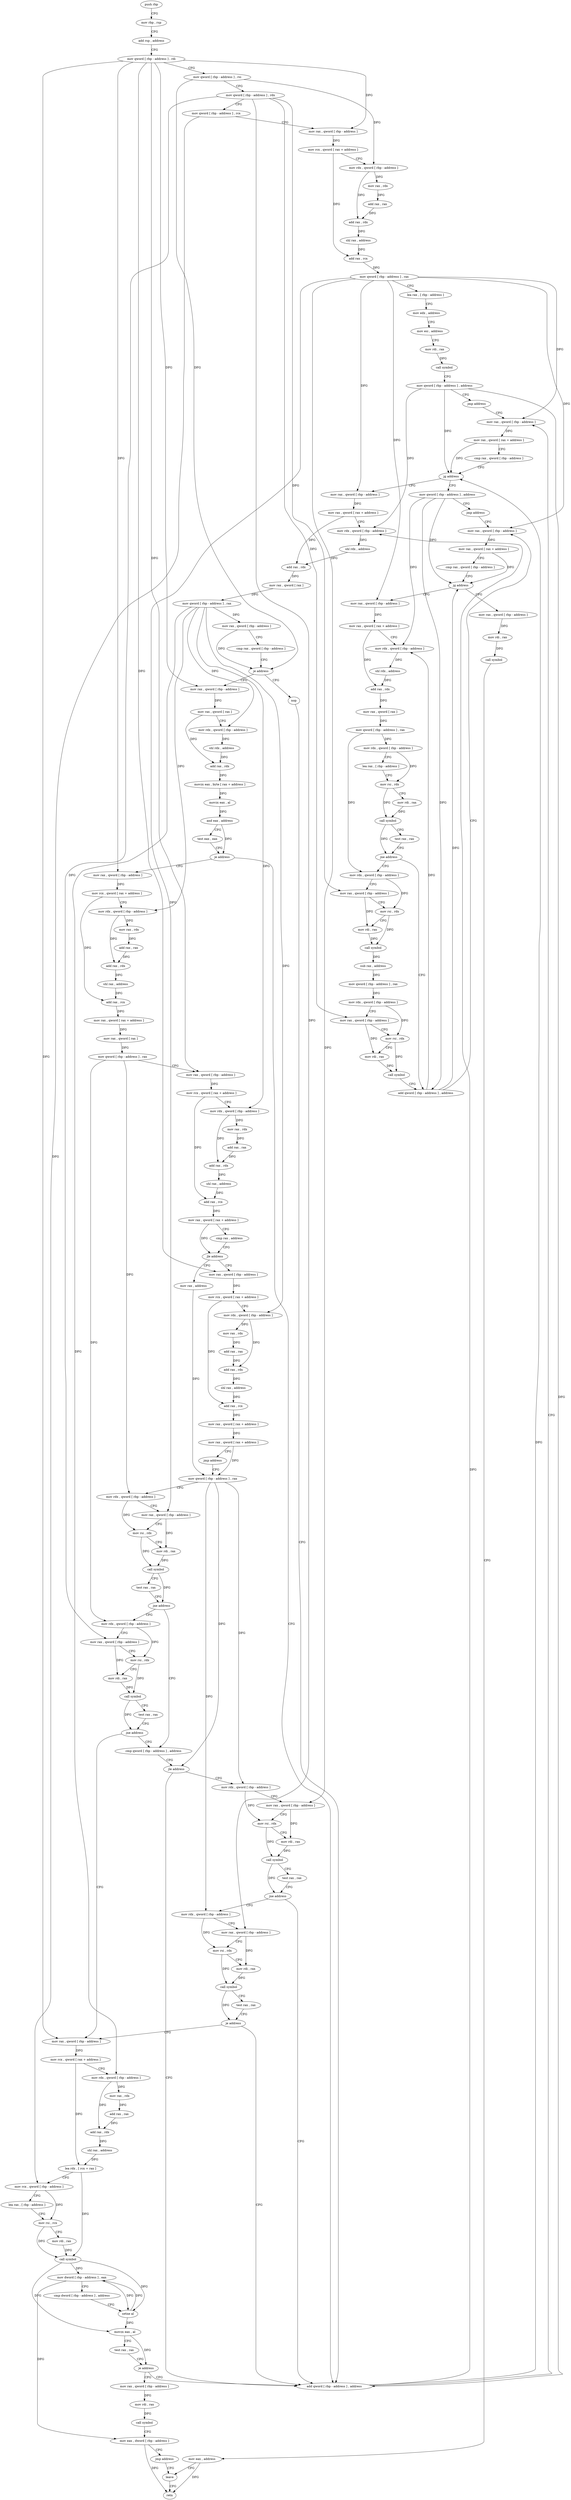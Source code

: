 digraph "func" {
"4431640" [label = "push rbp" ]
"4431641" [label = "mov rbp , rsp" ]
"4431644" [label = "add rsp , address" ]
"4431648" [label = "mov qword [ rbp - address ] , rdi" ]
"4431652" [label = "mov qword [ rbp - address ] , rsi" ]
"4431656" [label = "mov qword [ rbp - address ] , rdx" ]
"4431660" [label = "mov qword [ rbp - address ] , rcx" ]
"4431664" [label = "mov rax , qword [ rbp - address ]" ]
"4431668" [label = "mov rcx , qword [ rax + address ]" ]
"4431672" [label = "mov rdx , qword [ rbp - address ]" ]
"4431676" [label = "mov rax , rdx" ]
"4431679" [label = "add rax , rax" ]
"4431682" [label = "add rax , rdx" ]
"4431685" [label = "shl rax , address" ]
"4431689" [label = "add rax , rcx" ]
"4431692" [label = "mov qword [ rbp - address ] , rax" ]
"4431696" [label = "lea rax , [ rbp - address ]" ]
"4431700" [label = "mov edx , address" ]
"4431705" [label = "mov esi , address" ]
"4431710" [label = "mov rdi , rax" ]
"4431713" [label = "call symbol" ]
"4431718" [label = "mov qword [ rbp - address ] , address" ]
"4431726" [label = "jmp address" ]
"4432132" [label = "mov rax , qword [ rbp - address ]" ]
"4432136" [label = "mov rax , qword [ rax + address ]" ]
"4432140" [label = "cmp rax , qword [ rbp - address ]" ]
"4432144" [label = "jg address" ]
"4431731" [label = "mov rax , qword [ rbp - address ]" ]
"4432150" [label = "mov qword [ rbp - address ] , address" ]
"4431735" [label = "mov rax , qword [ rax + address ]" ]
"4431739" [label = "mov rdx , qword [ rbp - address ]" ]
"4431743" [label = "shl rdx , address" ]
"4431747" [label = "add rax , rdx" ]
"4431750" [label = "mov rax , qword [ rax ]" ]
"4431753" [label = "mov qword [ rbp - address ] , rax" ]
"4431757" [label = "mov rax , qword [ rbp - address ]" ]
"4431761" [label = "cmp rax , qword [ rbp - address ]" ]
"4431765" [label = "je address" ]
"4432126" [label = "nop" ]
"4431771" [label = "mov rax , qword [ rbp - address ]" ]
"4432158" [label = "jmp address" ]
"4432261" [label = "mov rax , qword [ rbp - address ]" ]
"4432127" [label = "add qword [ rbp - address ] , address" ]
"4431775" [label = "mov rax , qword [ rax ]" ]
"4431778" [label = "mov rdx , qword [ rbp - address ]" ]
"4431782" [label = "shl rdx , address" ]
"4431786" [label = "add rax , rdx" ]
"4431789" [label = "movzx eax , byte [ rax + address ]" ]
"4431793" [label = "movzx eax , al" ]
"4431796" [label = "and eax , address" ]
"4431799" [label = "test eax , eax" ]
"4431801" [label = "je address" ]
"4431807" [label = "mov rax , qword [ rbp - address ]" ]
"4432265" [label = "mov rax , qword [ rax + address ]" ]
"4432269" [label = "cmp rax , qword [ rbp - address ]" ]
"4432273" [label = "jg address" ]
"4432160" [label = "mov rax , qword [ rbp - address ]" ]
"4432275" [label = "mov rax , qword [ rbp - address ]" ]
"4431811" [label = "mov rcx , qword [ rax + address ]" ]
"4431815" [label = "mov rdx , qword [ rbp - address ]" ]
"4431819" [label = "mov rax , rdx" ]
"4431822" [label = "add rax , rax" ]
"4431825" [label = "add rax , rdx" ]
"4431828" [label = "shl rax , address" ]
"4431832" [label = "add rax , rcx" ]
"4431835" [label = "mov rax , qword [ rax + address ]" ]
"4431839" [label = "mov rax , qword [ rax ]" ]
"4431842" [label = "mov qword [ rbp - address ] , rax" ]
"4431846" [label = "mov rax , qword [ rbp - address ]" ]
"4431850" [label = "mov rcx , qword [ rax + address ]" ]
"4431854" [label = "mov rdx , qword [ rbp - address ]" ]
"4431858" [label = "mov rax , rdx" ]
"4431861" [label = "add rax , rax" ]
"4431864" [label = "add rax , rdx" ]
"4431867" [label = "shl rax , address" ]
"4431871" [label = "add rax , rcx" ]
"4431874" [label = "mov rax , qword [ rax + address ]" ]
"4431878" [label = "cmp rax , address" ]
"4431882" [label = "jle address" ]
"4431922" [label = "mov rax , address" ]
"4431884" [label = "mov rax , qword [ rbp - address ]" ]
"4432164" [label = "mov rax , qword [ rax + address ]" ]
"4432168" [label = "mov rdx , qword [ rbp - address ]" ]
"4432172" [label = "shl rdx , address" ]
"4432176" [label = "add rax , rdx" ]
"4432179" [label = "mov rax , qword [ rax ]" ]
"4432182" [label = "mov qword [ rbp - address ] , rax" ]
"4432186" [label = "mov rdx , qword [ rbp - address ]" ]
"4432190" [label = "lea rax , [ rbp - address ]" ]
"4432194" [label = "mov rsi , rdx" ]
"4432197" [label = "mov rdi , rax" ]
"4432200" [label = "call symbol" ]
"4432205" [label = "test rax , rax" ]
"4432208" [label = "jne address" ]
"4432256" [label = "add qword [ rbp - address ] , address" ]
"4432210" [label = "mov rdx , qword [ rbp - address ]" ]
"4432279" [label = "mov rdi , rax" ]
"4432282" [label = "call symbol" ]
"4432287" [label = "mov eax , address" ]
"4432292" [label = "leave" ]
"4431929" [label = "mov qword [ rbp - address ] , rax" ]
"4431888" [label = "mov rcx , qword [ rax + address ]" ]
"4431892" [label = "mov rdx , qword [ rbp - address ]" ]
"4431896" [label = "mov rax , rdx" ]
"4431899" [label = "add rax , rax" ]
"4431902" [label = "add rax , rdx" ]
"4431905" [label = "shl rax , address" ]
"4431909" [label = "add rax , rcx" ]
"4431912" [label = "mov rax , qword [ rax + address ]" ]
"4431916" [label = "mov rax , qword [ rax + address ]" ]
"4431920" [label = "jmp address" ]
"4432214" [label = "mov rax , qword [ rbp - address ]" ]
"4432218" [label = "mov rsi , rdx" ]
"4432221" [label = "mov rdi , rax" ]
"4432224" [label = "call symbol" ]
"4432229" [label = "sub rax , address" ]
"4432233" [label = "mov qword [ rbp - address ] , rax" ]
"4432237" [label = "mov rdx , qword [ rbp - address ]" ]
"4432241" [label = "mov rax , qword [ rbp - address ]" ]
"4432245" [label = "mov rsi , rdx" ]
"4432248" [label = "mov rdi , rax" ]
"4432251" [label = "call symbol" ]
"4431981" [label = "cmp qword [ rbp - address ] , address" ]
"4431986" [label = "jle address" ]
"4431992" [label = "mov rdx , qword [ rbp - address ]" ]
"4431957" [label = "mov rdx , qword [ rbp - address ]" ]
"4431961" [label = "mov rax , qword [ rbp - address ]" ]
"4431965" [label = "mov rsi , rdx" ]
"4431968" [label = "mov rdi , rax" ]
"4431971" [label = "call symbol" ]
"4431976" [label = "test rax , rax" ]
"4431979" [label = "jne address" ]
"4432040" [label = "mov rax , qword [ rbp - address ]" ]
"4431933" [label = "mov rdx , qword [ rbp - address ]" ]
"4431937" [label = "mov rax , qword [ rbp - address ]" ]
"4431941" [label = "mov rsi , rdx" ]
"4431944" [label = "mov rdi , rax" ]
"4431947" [label = "call symbol" ]
"4431952" [label = "test rax , rax" ]
"4431955" [label = "jne address" ]
"4431996" [label = "mov rax , qword [ rbp - address ]" ]
"4432000" [label = "mov rsi , rdx" ]
"4432003" [label = "mov rdi , rax" ]
"4432006" [label = "call symbol" ]
"4432011" [label = "test rax , rax" ]
"4432014" [label = "jne address" ]
"4432016" [label = "mov rdx , qword [ rbp - address ]" ]
"4432044" [label = "mov rcx , qword [ rax + address ]" ]
"4432048" [label = "mov rdx , qword [ rbp - address ]" ]
"4432052" [label = "mov rax , rdx" ]
"4432055" [label = "add rax , rax" ]
"4432058" [label = "add rax , rdx" ]
"4432061" [label = "shl rax , address" ]
"4432065" [label = "lea rdx , [ rcx + rax ]" ]
"4432069" [label = "mov rcx , qword [ rbp - address ]" ]
"4432073" [label = "lea rax , [ rbp - address ]" ]
"4432077" [label = "mov rsi , rcx" ]
"4432080" [label = "mov rdi , rax" ]
"4432083" [label = "call symbol" ]
"4432088" [label = "mov dword [ rbp - address ] , eax" ]
"4432091" [label = "cmp dword [ rbp - address ] , address" ]
"4432095" [label = "setne al" ]
"4432098" [label = "movzx eax , al" ]
"4432101" [label = "test rax , rax" ]
"4432104" [label = "je address" ]
"4432106" [label = "mov rax , qword [ rbp - address ]" ]
"4432020" [label = "mov rax , qword [ rbp - address ]" ]
"4432024" [label = "mov rsi , rdx" ]
"4432027" [label = "mov rdi , rax" ]
"4432030" [label = "call symbol" ]
"4432035" [label = "test rax , rax" ]
"4432038" [label = "je address" ]
"4432110" [label = "mov rdi , rax" ]
"4432113" [label = "call symbol" ]
"4432118" [label = "mov eax , dword [ rbp - address ]" ]
"4432121" [label = "jmp address" ]
"4432293" [label = "retn" ]
"4431640" -> "4431641" [ label = "CFG" ]
"4431641" -> "4431644" [ label = "CFG" ]
"4431644" -> "4431648" [ label = "CFG" ]
"4431648" -> "4431652" [ label = "CFG" ]
"4431648" -> "4431664" [ label = "DFG" ]
"4431648" -> "4431771" [ label = "DFG" ]
"4431648" -> "4431807" [ label = "DFG" ]
"4431648" -> "4431846" [ label = "DFG" ]
"4431648" -> "4431884" [ label = "DFG" ]
"4431648" -> "4432040" [ label = "DFG" ]
"4431652" -> "4431656" [ label = "CFG" ]
"4431652" -> "4431672" [ label = "DFG" ]
"4431652" -> "4431765" [ label = "DFG" ]
"4431656" -> "4431660" [ label = "CFG" ]
"4431656" -> "4432214" [ label = "DFG" ]
"4431656" -> "4432241" [ label = "DFG" ]
"4431656" -> "4431961" [ label = "DFG" ]
"4431656" -> "4432020" [ label = "DFG" ]
"4431660" -> "4431664" [ label = "CFG" ]
"4431660" -> "4432069" [ label = "DFG" ]
"4431664" -> "4431668" [ label = "DFG" ]
"4431668" -> "4431672" [ label = "CFG" ]
"4431668" -> "4431689" [ label = "DFG" ]
"4431672" -> "4431676" [ label = "DFG" ]
"4431672" -> "4431682" [ label = "DFG" ]
"4431676" -> "4431679" [ label = "DFG" ]
"4431679" -> "4431682" [ label = "DFG" ]
"4431682" -> "4431685" [ label = "DFG" ]
"4431685" -> "4431689" [ label = "DFG" ]
"4431689" -> "4431692" [ label = "DFG" ]
"4431692" -> "4431696" [ label = "CFG" ]
"4431692" -> "4432132" [ label = "DFG" ]
"4431692" -> "4431731" [ label = "DFG" ]
"4431692" -> "4432261" [ label = "DFG" ]
"4431692" -> "4432160" [ label = "DFG" ]
"4431692" -> "4431937" [ label = "DFG" ]
"4431692" -> "4431996" [ label = "DFG" ]
"4431696" -> "4431700" [ label = "CFG" ]
"4431700" -> "4431705" [ label = "CFG" ]
"4431705" -> "4431710" [ label = "CFG" ]
"4431710" -> "4431713" [ label = "DFG" ]
"4431713" -> "4431718" [ label = "CFG" ]
"4431718" -> "4431726" [ label = "CFG" ]
"4431718" -> "4432144" [ label = "DFG" ]
"4431718" -> "4431739" [ label = "DFG" ]
"4431718" -> "4432127" [ label = "DFG" ]
"4431726" -> "4432132" [ label = "CFG" ]
"4432132" -> "4432136" [ label = "DFG" ]
"4432136" -> "4432140" [ label = "CFG" ]
"4432136" -> "4432144" [ label = "DFG" ]
"4432140" -> "4432144" [ label = "CFG" ]
"4432144" -> "4431731" [ label = "CFG" ]
"4432144" -> "4432150" [ label = "CFG" ]
"4431731" -> "4431735" [ label = "DFG" ]
"4432150" -> "4432158" [ label = "CFG" ]
"4432150" -> "4432273" [ label = "DFG" ]
"4432150" -> "4432168" [ label = "DFG" ]
"4432150" -> "4432256" [ label = "DFG" ]
"4431735" -> "4431739" [ label = "CFG" ]
"4431735" -> "4431747" [ label = "DFG" ]
"4431739" -> "4431743" [ label = "DFG" ]
"4431743" -> "4431747" [ label = "DFG" ]
"4431747" -> "4431750" [ label = "DFG" ]
"4431750" -> "4431753" [ label = "DFG" ]
"4431753" -> "4431757" [ label = "DFG" ]
"4431753" -> "4431778" [ label = "DFG" ]
"4431753" -> "4431815" [ label = "DFG" ]
"4431753" -> "4431854" [ label = "DFG" ]
"4431753" -> "4431892" [ label = "DFG" ]
"4431753" -> "4432048" [ label = "DFG" ]
"4431757" -> "4431761" [ label = "CFG" ]
"4431757" -> "4431765" [ label = "DFG" ]
"4431761" -> "4431765" [ label = "CFG" ]
"4431765" -> "4432126" [ label = "CFG" ]
"4431765" -> "4431771" [ label = "CFG" ]
"4432126" -> "4432127" [ label = "CFG" ]
"4431771" -> "4431775" [ label = "DFG" ]
"4432158" -> "4432261" [ label = "CFG" ]
"4432261" -> "4432265" [ label = "DFG" ]
"4432127" -> "4432132" [ label = "CFG" ]
"4432127" -> "4432144" [ label = "DFG" ]
"4432127" -> "4431739" [ label = "DFG" ]
"4431775" -> "4431778" [ label = "CFG" ]
"4431775" -> "4431786" [ label = "DFG" ]
"4431778" -> "4431782" [ label = "DFG" ]
"4431782" -> "4431786" [ label = "DFG" ]
"4431786" -> "4431789" [ label = "DFG" ]
"4431789" -> "4431793" [ label = "DFG" ]
"4431793" -> "4431796" [ label = "DFG" ]
"4431796" -> "4431799" [ label = "CFG" ]
"4431796" -> "4431801" [ label = "DFG" ]
"4431799" -> "4431801" [ label = "CFG" ]
"4431801" -> "4432127" [ label = "CFG" ]
"4431801" -> "4431807" [ label = "CFG" ]
"4431807" -> "4431811" [ label = "DFG" ]
"4432265" -> "4432269" [ label = "CFG" ]
"4432265" -> "4432273" [ label = "DFG" ]
"4432269" -> "4432273" [ label = "CFG" ]
"4432273" -> "4432160" [ label = "CFG" ]
"4432273" -> "4432275" [ label = "CFG" ]
"4432160" -> "4432164" [ label = "DFG" ]
"4432275" -> "4432279" [ label = "DFG" ]
"4431811" -> "4431815" [ label = "CFG" ]
"4431811" -> "4431832" [ label = "DFG" ]
"4431815" -> "4431819" [ label = "DFG" ]
"4431815" -> "4431825" [ label = "DFG" ]
"4431819" -> "4431822" [ label = "DFG" ]
"4431822" -> "4431825" [ label = "DFG" ]
"4431825" -> "4431828" [ label = "DFG" ]
"4431828" -> "4431832" [ label = "DFG" ]
"4431832" -> "4431835" [ label = "DFG" ]
"4431835" -> "4431839" [ label = "DFG" ]
"4431839" -> "4431842" [ label = "DFG" ]
"4431842" -> "4431846" [ label = "CFG" ]
"4431842" -> "4431933" [ label = "DFG" ]
"4431842" -> "4431957" [ label = "DFG" ]
"4431846" -> "4431850" [ label = "DFG" ]
"4431850" -> "4431854" [ label = "CFG" ]
"4431850" -> "4431871" [ label = "DFG" ]
"4431854" -> "4431858" [ label = "DFG" ]
"4431854" -> "4431864" [ label = "DFG" ]
"4431858" -> "4431861" [ label = "DFG" ]
"4431861" -> "4431864" [ label = "DFG" ]
"4431864" -> "4431867" [ label = "DFG" ]
"4431867" -> "4431871" [ label = "DFG" ]
"4431871" -> "4431874" [ label = "DFG" ]
"4431874" -> "4431878" [ label = "CFG" ]
"4431874" -> "4431882" [ label = "DFG" ]
"4431878" -> "4431882" [ label = "CFG" ]
"4431882" -> "4431922" [ label = "CFG" ]
"4431882" -> "4431884" [ label = "CFG" ]
"4431922" -> "4431929" [ label = "DFG" ]
"4431884" -> "4431888" [ label = "DFG" ]
"4432164" -> "4432168" [ label = "CFG" ]
"4432164" -> "4432176" [ label = "DFG" ]
"4432168" -> "4432172" [ label = "DFG" ]
"4432172" -> "4432176" [ label = "DFG" ]
"4432176" -> "4432179" [ label = "DFG" ]
"4432179" -> "4432182" [ label = "DFG" ]
"4432182" -> "4432186" [ label = "DFG" ]
"4432182" -> "4432210" [ label = "DFG" ]
"4432186" -> "4432190" [ label = "CFG" ]
"4432186" -> "4432194" [ label = "DFG" ]
"4432190" -> "4432194" [ label = "CFG" ]
"4432194" -> "4432197" [ label = "CFG" ]
"4432194" -> "4432200" [ label = "DFG" ]
"4432197" -> "4432200" [ label = "DFG" ]
"4432200" -> "4432205" [ label = "CFG" ]
"4432200" -> "4432208" [ label = "DFG" ]
"4432205" -> "4432208" [ label = "CFG" ]
"4432208" -> "4432256" [ label = "CFG" ]
"4432208" -> "4432210" [ label = "CFG" ]
"4432256" -> "4432261" [ label = "CFG" ]
"4432256" -> "4432273" [ label = "DFG" ]
"4432256" -> "4432168" [ label = "DFG" ]
"4432210" -> "4432214" [ label = "CFG" ]
"4432210" -> "4432218" [ label = "DFG" ]
"4432279" -> "4432282" [ label = "DFG" ]
"4432282" -> "4432287" [ label = "CFG" ]
"4432287" -> "4432292" [ label = "CFG" ]
"4432287" -> "4432293" [ label = "DFG" ]
"4432292" -> "4432293" [ label = "CFG" ]
"4431929" -> "4431933" [ label = "CFG" ]
"4431929" -> "4431986" [ label = "DFG" ]
"4431929" -> "4431992" [ label = "DFG" ]
"4431929" -> "4432016" [ label = "DFG" ]
"4431888" -> "4431892" [ label = "CFG" ]
"4431888" -> "4431909" [ label = "DFG" ]
"4431892" -> "4431896" [ label = "DFG" ]
"4431892" -> "4431902" [ label = "DFG" ]
"4431896" -> "4431899" [ label = "DFG" ]
"4431899" -> "4431902" [ label = "DFG" ]
"4431902" -> "4431905" [ label = "DFG" ]
"4431905" -> "4431909" [ label = "DFG" ]
"4431909" -> "4431912" [ label = "DFG" ]
"4431912" -> "4431916" [ label = "DFG" ]
"4431916" -> "4431920" [ label = "CFG" ]
"4431916" -> "4431929" [ label = "DFG" ]
"4431920" -> "4431929" [ label = "CFG" ]
"4432214" -> "4432218" [ label = "CFG" ]
"4432214" -> "4432221" [ label = "DFG" ]
"4432218" -> "4432221" [ label = "CFG" ]
"4432218" -> "4432224" [ label = "DFG" ]
"4432221" -> "4432224" [ label = "DFG" ]
"4432224" -> "4432229" [ label = "DFG" ]
"4432229" -> "4432233" [ label = "DFG" ]
"4432233" -> "4432237" [ label = "DFG" ]
"4432237" -> "4432241" [ label = "CFG" ]
"4432237" -> "4432245" [ label = "DFG" ]
"4432241" -> "4432245" [ label = "CFG" ]
"4432241" -> "4432248" [ label = "DFG" ]
"4432245" -> "4432248" [ label = "CFG" ]
"4432245" -> "4432251" [ label = "DFG" ]
"4432248" -> "4432251" [ label = "DFG" ]
"4432251" -> "4432256" [ label = "CFG" ]
"4431981" -> "4431986" [ label = "CFG" ]
"4431986" -> "4432127" [ label = "CFG" ]
"4431986" -> "4431992" [ label = "CFG" ]
"4431992" -> "4431996" [ label = "CFG" ]
"4431992" -> "4432000" [ label = "DFG" ]
"4431957" -> "4431961" [ label = "CFG" ]
"4431957" -> "4431965" [ label = "DFG" ]
"4431961" -> "4431965" [ label = "CFG" ]
"4431961" -> "4431968" [ label = "DFG" ]
"4431965" -> "4431968" [ label = "CFG" ]
"4431965" -> "4431971" [ label = "DFG" ]
"4431968" -> "4431971" [ label = "DFG" ]
"4431971" -> "4431976" [ label = "CFG" ]
"4431971" -> "4431979" [ label = "DFG" ]
"4431976" -> "4431979" [ label = "CFG" ]
"4431979" -> "4432040" [ label = "CFG" ]
"4431979" -> "4431981" [ label = "CFG" ]
"4432040" -> "4432044" [ label = "DFG" ]
"4431933" -> "4431937" [ label = "CFG" ]
"4431933" -> "4431941" [ label = "DFG" ]
"4431937" -> "4431941" [ label = "CFG" ]
"4431937" -> "4431944" [ label = "DFG" ]
"4431941" -> "4431944" [ label = "CFG" ]
"4431941" -> "4431947" [ label = "DFG" ]
"4431944" -> "4431947" [ label = "DFG" ]
"4431947" -> "4431952" [ label = "CFG" ]
"4431947" -> "4431955" [ label = "DFG" ]
"4431952" -> "4431955" [ label = "CFG" ]
"4431955" -> "4431981" [ label = "CFG" ]
"4431955" -> "4431957" [ label = "CFG" ]
"4431996" -> "4432000" [ label = "CFG" ]
"4431996" -> "4432003" [ label = "DFG" ]
"4432000" -> "4432003" [ label = "CFG" ]
"4432000" -> "4432006" [ label = "DFG" ]
"4432003" -> "4432006" [ label = "DFG" ]
"4432006" -> "4432011" [ label = "CFG" ]
"4432006" -> "4432014" [ label = "DFG" ]
"4432011" -> "4432014" [ label = "CFG" ]
"4432014" -> "4432127" [ label = "CFG" ]
"4432014" -> "4432016" [ label = "CFG" ]
"4432016" -> "4432020" [ label = "CFG" ]
"4432016" -> "4432024" [ label = "DFG" ]
"4432044" -> "4432048" [ label = "CFG" ]
"4432044" -> "4432065" [ label = "DFG" ]
"4432048" -> "4432052" [ label = "DFG" ]
"4432048" -> "4432058" [ label = "DFG" ]
"4432052" -> "4432055" [ label = "DFG" ]
"4432055" -> "4432058" [ label = "DFG" ]
"4432058" -> "4432061" [ label = "DFG" ]
"4432061" -> "4432065" [ label = "DFG" ]
"4432065" -> "4432069" [ label = "CFG" ]
"4432065" -> "4432083" [ label = "DFG" ]
"4432069" -> "4432073" [ label = "CFG" ]
"4432069" -> "4432077" [ label = "DFG" ]
"4432073" -> "4432077" [ label = "CFG" ]
"4432077" -> "4432080" [ label = "CFG" ]
"4432077" -> "4432083" [ label = "DFG" ]
"4432080" -> "4432083" [ label = "DFG" ]
"4432083" -> "4432088" [ label = "DFG" ]
"4432083" -> "4432095" [ label = "DFG" ]
"4432083" -> "4432098" [ label = "DFG" ]
"4432088" -> "4432091" [ label = "CFG" ]
"4432088" -> "4432095" [ label = "DFG" ]
"4432088" -> "4432118" [ label = "DFG" ]
"4432091" -> "4432095" [ label = "CFG" ]
"4432095" -> "4432098" [ label = "DFG" ]
"4432095" -> "4432088" [ label = "DFG" ]
"4432098" -> "4432101" [ label = "CFG" ]
"4432098" -> "4432104" [ label = "DFG" ]
"4432101" -> "4432104" [ label = "CFG" ]
"4432104" -> "4432127" [ label = "CFG" ]
"4432104" -> "4432106" [ label = "CFG" ]
"4432106" -> "4432110" [ label = "DFG" ]
"4432020" -> "4432024" [ label = "CFG" ]
"4432020" -> "4432027" [ label = "DFG" ]
"4432024" -> "4432027" [ label = "CFG" ]
"4432024" -> "4432030" [ label = "DFG" ]
"4432027" -> "4432030" [ label = "DFG" ]
"4432030" -> "4432035" [ label = "CFG" ]
"4432030" -> "4432038" [ label = "DFG" ]
"4432035" -> "4432038" [ label = "CFG" ]
"4432038" -> "4432127" [ label = "CFG" ]
"4432038" -> "4432040" [ label = "CFG" ]
"4432110" -> "4432113" [ label = "DFG" ]
"4432113" -> "4432118" [ label = "CFG" ]
"4432118" -> "4432121" [ label = "CFG" ]
"4432118" -> "4432293" [ label = "DFG" ]
"4432121" -> "4432292" [ label = "CFG" ]
}

